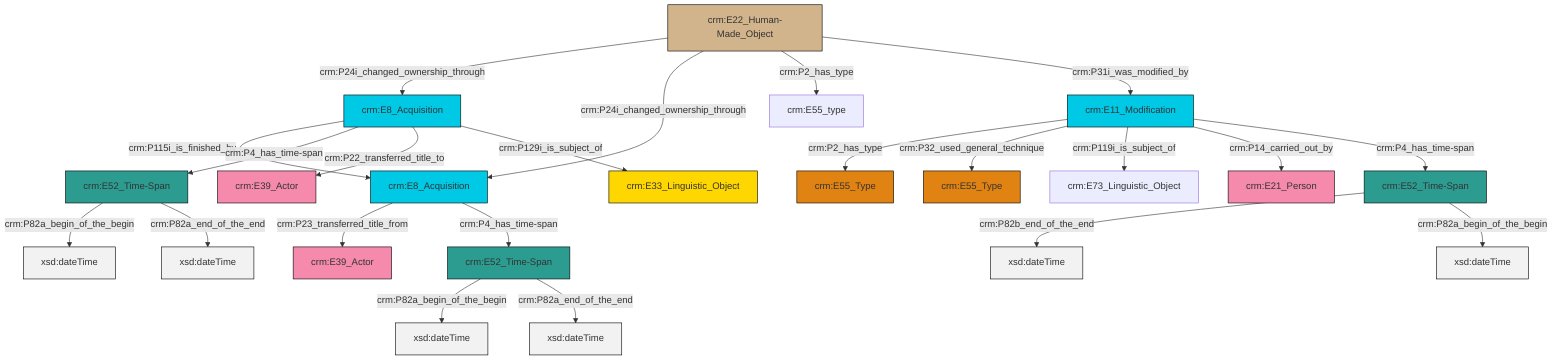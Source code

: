 graph TD
classDef Literal fill:#f2f2f2,stroke:#000000;
classDef CRM_Entity fill:#FFFFFF,stroke:#000000;
classDef Temporal_Entity fill:#00C9E6, stroke:#000000;
classDef Type fill:#E18312, stroke:#000000;
classDef Time-Span fill:#2C9C91, stroke:#000000;
classDef Appellation fill:#FFEB7F, stroke:#000000;
classDef Place fill:#008836, stroke:#000000;
classDef Persistent_Item fill:#B266B2, stroke:#000000;
classDef Conceptual_Object fill:#FFD700, stroke:#000000;
classDef Physical_Thing fill:#D2B48C, stroke:#000000;
classDef Actor fill:#f58aad, stroke:#000000;
classDef PC_Classes fill:#4ce600, stroke:#000000;
classDef Multi fill:#cccccc,stroke:#000000;

0["crm:E52_Time-Span"]:::Time-Span -->|crm:P82a_begin_of_the_begin| 1[xsd:dateTime]:::Literal
2["crm:E11_Modification"]:::Temporal_Entity -->|crm:P2_has_type| 3["crm:E55_Type"]:::Type
4["crm:E52_Time-Span"]:::Time-Span -->|crm:P82b_end_of_the_end| 7[xsd:dateTime]:::Literal
2["crm:E11_Modification"]:::Temporal_Entity -->|crm:P32_used_general_technique| 8["crm:E55_Type"]:::Type
12["crm:E52_Time-Span"]:::Time-Span -->|crm:P82a_begin_of_the_begin| 13[xsd:dateTime]:::Literal
17["crm:E8_Acquisition"]:::Temporal_Entity -->|crm:P23_transferred_title_from| 9["crm:E39_Actor"]:::Actor
4["crm:E52_Time-Span"]:::Time-Span -->|crm:P82a_begin_of_the_begin| 18[xsd:dateTime]:::Literal
2["crm:E11_Modification"]:::Temporal_Entity -->|crm:P119i_is_subject_of| 19["crm:E73_Linguistic_Object"]:::Default
20["crm:E8_Acquisition"]:::Temporal_Entity -->|crm:P115i_is_finished_by| 17["crm:E8_Acquisition"]:::Temporal_Entity
20["crm:E8_Acquisition"]:::Temporal_Entity -->|crm:P4_has_time-span| 0["crm:E52_Time-Span"]:::Time-Span
23["crm:E22_Human-Made_Object"]:::Physical_Thing -->|crm:P24i_changed_ownership_through| 20["crm:E8_Acquisition"]:::Temporal_Entity
2["crm:E11_Modification"]:::Temporal_Entity -->|crm:P14_carried_out_by| 24["crm:E21_Person"]:::Actor
20["crm:E8_Acquisition"]:::Temporal_Entity -->|crm:P22_transferred_title_to| 14["crm:E39_Actor"]:::Actor
12["crm:E52_Time-Span"]:::Time-Span -->|crm:P82a_end_of_the_end| 28[xsd:dateTime]:::Literal
20["crm:E8_Acquisition"]:::Temporal_Entity -->|crm:P129i_is_subject_of| 21["crm:E33_Linguistic_Object"]:::Conceptual_Object
17["crm:E8_Acquisition"]:::Temporal_Entity -->|crm:P4_has_time-span| 12["crm:E52_Time-Span"]:::Time-Span
23["crm:E22_Human-Made_Object"]:::Physical_Thing -->|crm:P24i_changed_ownership_through| 17["crm:E8_Acquisition"]:::Temporal_Entity
23["crm:E22_Human-Made_Object"]:::Physical_Thing -->|crm:P2_has_type| 32["crm:E55_type"]:::Default
23["crm:E22_Human-Made_Object"]:::Physical_Thing -->|crm:P31i_was_modified_by| 2["crm:E11_Modification"]:::Temporal_Entity
0["crm:E52_Time-Span"]:::Time-Span -->|crm:P82a_end_of_the_end| 34[xsd:dateTime]:::Literal
2["crm:E11_Modification"]:::Temporal_Entity -->|crm:P4_has_time-span| 4["crm:E52_Time-Span"]:::Time-Span